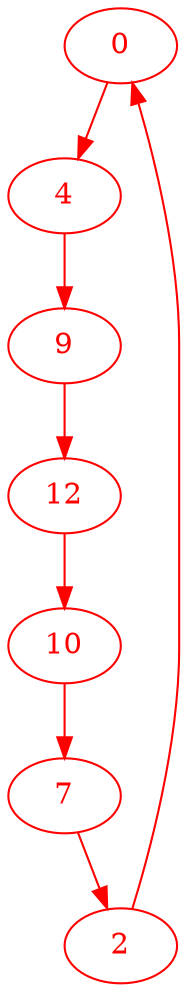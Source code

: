 digraph g{
node [color = red, fontcolor=red]; 0 2 4 7 9 10 12 ;
0 -> 4 [color=red] ;
2 -> 0 [color=red] ;
4 -> 9 [color=red] ;
7 -> 2 [color=red] ;
9 -> 12 [color=red] ;
10 -> 7 [color=red] ;
12 -> 10 [color=red] ;
}